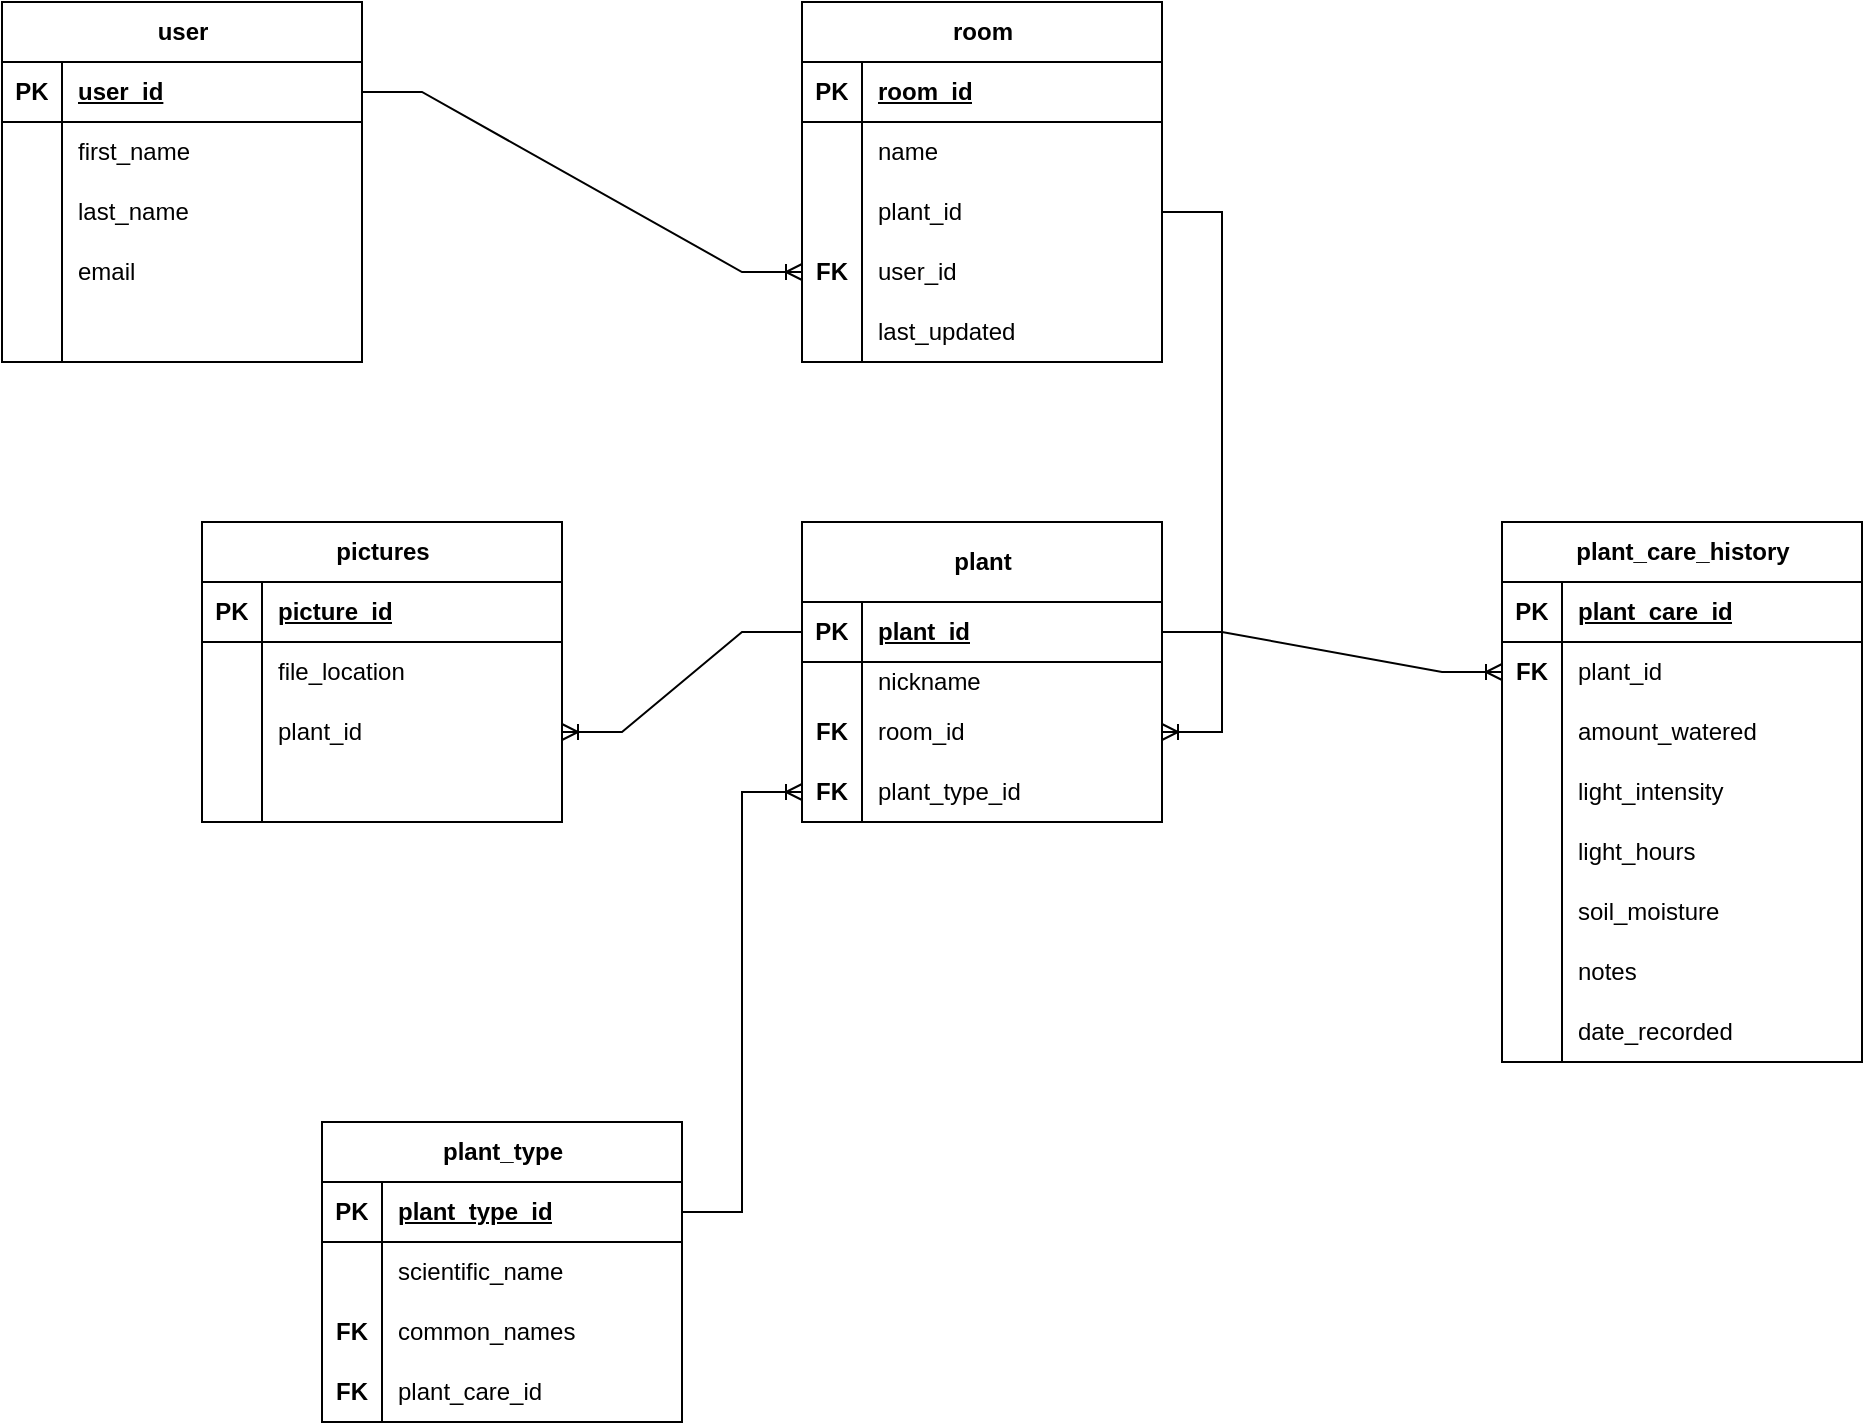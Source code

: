 <mxfile>
    <diagram id="R2lEEEUBdFMjLlhIrx00" name="Page-1">
        <mxGraphModel dx="550" dy="424" grid="1" gridSize="10" guides="0" tooltips="1" connect="1" arrows="1" fold="1" page="1" pageScale="1" pageWidth="850" pageHeight="1100" math="0" shadow="0" extFonts="Permanent Marker^https://fonts.googleapis.com/css?family=Permanent+Marker">
            <root>
                <mxCell id="0"/>
                <mxCell id="1" parent="0"/>
                <mxCell id="sTOtRv44NpYPgQ1hAc5k-1" value="user" style="shape=table;startSize=30;container=1;collapsible=1;childLayout=tableLayout;fixedRows=1;rowLines=0;fontStyle=1;align=center;resizeLast=1;html=1;" parent="1" vertex="1">
                    <mxGeometry x="120" y="10" width="180" height="180" as="geometry"/>
                </mxCell>
                <mxCell id="sTOtRv44NpYPgQ1hAc5k-2" value="" style="shape=tableRow;horizontal=0;startSize=0;swimlaneHead=0;swimlaneBody=0;fillColor=none;collapsible=0;dropTarget=0;points=[[0,0.5],[1,0.5]];portConstraint=eastwest;top=0;left=0;right=0;bottom=1;" parent="sTOtRv44NpYPgQ1hAc5k-1" vertex="1">
                    <mxGeometry y="30" width="180" height="30" as="geometry"/>
                </mxCell>
                <mxCell id="sTOtRv44NpYPgQ1hAc5k-3" value="PK" style="shape=partialRectangle;connectable=0;fillColor=none;top=0;left=0;bottom=0;right=0;fontStyle=1;overflow=hidden;whiteSpace=wrap;html=1;" parent="sTOtRv44NpYPgQ1hAc5k-2" vertex="1">
                    <mxGeometry width="30" height="30" as="geometry">
                        <mxRectangle width="30" height="30" as="alternateBounds"/>
                    </mxGeometry>
                </mxCell>
                <mxCell id="sTOtRv44NpYPgQ1hAc5k-4" value="user_id" style="shape=partialRectangle;connectable=0;fillColor=none;top=0;left=0;bottom=0;right=0;align=left;spacingLeft=6;fontStyle=5;overflow=hidden;whiteSpace=wrap;html=1;" parent="sTOtRv44NpYPgQ1hAc5k-2" vertex="1">
                    <mxGeometry x="30" width="150" height="30" as="geometry">
                        <mxRectangle width="150" height="30" as="alternateBounds"/>
                    </mxGeometry>
                </mxCell>
                <mxCell id="sTOtRv44NpYPgQ1hAc5k-5" value="" style="shape=tableRow;horizontal=0;startSize=0;swimlaneHead=0;swimlaneBody=0;fillColor=none;collapsible=0;dropTarget=0;points=[[0,0.5],[1,0.5]];portConstraint=eastwest;top=0;left=0;right=0;bottom=0;" parent="sTOtRv44NpYPgQ1hAc5k-1" vertex="1">
                    <mxGeometry y="60" width="180" height="30" as="geometry"/>
                </mxCell>
                <mxCell id="sTOtRv44NpYPgQ1hAc5k-6" value="" style="shape=partialRectangle;connectable=0;fillColor=none;top=0;left=0;bottom=0;right=0;editable=1;overflow=hidden;whiteSpace=wrap;html=1;" parent="sTOtRv44NpYPgQ1hAc5k-5" vertex="1">
                    <mxGeometry width="30" height="30" as="geometry">
                        <mxRectangle width="30" height="30" as="alternateBounds"/>
                    </mxGeometry>
                </mxCell>
                <mxCell id="sTOtRv44NpYPgQ1hAc5k-7" value="first_name" style="shape=partialRectangle;connectable=0;fillColor=none;top=0;left=0;bottom=0;right=0;align=left;spacingLeft=6;overflow=hidden;whiteSpace=wrap;html=1;" parent="sTOtRv44NpYPgQ1hAc5k-5" vertex="1">
                    <mxGeometry x="30" width="150" height="30" as="geometry">
                        <mxRectangle width="150" height="30" as="alternateBounds"/>
                    </mxGeometry>
                </mxCell>
                <mxCell id="sTOtRv44NpYPgQ1hAc5k-8" value="" style="shape=tableRow;horizontal=0;startSize=0;swimlaneHead=0;swimlaneBody=0;fillColor=none;collapsible=0;dropTarget=0;points=[[0,0.5],[1,0.5]];portConstraint=eastwest;top=0;left=0;right=0;bottom=0;" parent="sTOtRv44NpYPgQ1hAc5k-1" vertex="1">
                    <mxGeometry y="90" width="180" height="30" as="geometry"/>
                </mxCell>
                <mxCell id="sTOtRv44NpYPgQ1hAc5k-9" value="" style="shape=partialRectangle;connectable=0;fillColor=none;top=0;left=0;bottom=0;right=0;editable=1;overflow=hidden;whiteSpace=wrap;html=1;" parent="sTOtRv44NpYPgQ1hAc5k-8" vertex="1">
                    <mxGeometry width="30" height="30" as="geometry">
                        <mxRectangle width="30" height="30" as="alternateBounds"/>
                    </mxGeometry>
                </mxCell>
                <mxCell id="sTOtRv44NpYPgQ1hAc5k-10" value="last_name" style="shape=partialRectangle;connectable=0;fillColor=none;top=0;left=0;bottom=0;right=0;align=left;spacingLeft=6;overflow=hidden;whiteSpace=wrap;html=1;" parent="sTOtRv44NpYPgQ1hAc5k-8" vertex="1">
                    <mxGeometry x="30" width="150" height="30" as="geometry">
                        <mxRectangle width="150" height="30" as="alternateBounds"/>
                    </mxGeometry>
                </mxCell>
                <mxCell id="sTOtRv44NpYPgQ1hAc5k-11" value="" style="shape=tableRow;horizontal=0;startSize=0;swimlaneHead=0;swimlaneBody=0;fillColor=none;collapsible=0;dropTarget=0;points=[[0,0.5],[1,0.5]];portConstraint=eastwest;top=0;left=0;right=0;bottom=0;" parent="sTOtRv44NpYPgQ1hAc5k-1" vertex="1">
                    <mxGeometry y="120" width="180" height="30" as="geometry"/>
                </mxCell>
                <mxCell id="sTOtRv44NpYPgQ1hAc5k-12" value="" style="shape=partialRectangle;connectable=0;fillColor=none;top=0;left=0;bottom=0;right=0;editable=1;overflow=hidden;whiteSpace=wrap;html=1;" parent="sTOtRv44NpYPgQ1hAc5k-11" vertex="1">
                    <mxGeometry width="30" height="30" as="geometry">
                        <mxRectangle width="30" height="30" as="alternateBounds"/>
                    </mxGeometry>
                </mxCell>
                <mxCell id="sTOtRv44NpYPgQ1hAc5k-13" value="email" style="shape=partialRectangle;connectable=0;fillColor=none;top=0;left=0;bottom=0;right=0;align=left;spacingLeft=6;overflow=hidden;whiteSpace=wrap;html=1;" parent="sTOtRv44NpYPgQ1hAc5k-11" vertex="1">
                    <mxGeometry x="30" width="150" height="30" as="geometry">
                        <mxRectangle width="150" height="30" as="alternateBounds"/>
                    </mxGeometry>
                </mxCell>
                <mxCell id="sTOtRv44NpYPgQ1hAc5k-69" value="" style="shape=tableRow;horizontal=0;startSize=0;swimlaneHead=0;swimlaneBody=0;fillColor=none;collapsible=0;dropTarget=0;points=[[0,0.5],[1,0.5]];portConstraint=eastwest;top=0;left=0;right=0;bottom=0;" parent="sTOtRv44NpYPgQ1hAc5k-1" vertex="1">
                    <mxGeometry y="150" width="180" height="30" as="geometry"/>
                </mxCell>
                <mxCell id="sTOtRv44NpYPgQ1hAc5k-70" value="" style="shape=partialRectangle;connectable=0;fillColor=none;top=0;left=0;bottom=0;right=0;editable=1;overflow=hidden;whiteSpace=wrap;html=1;" parent="sTOtRv44NpYPgQ1hAc5k-69" vertex="1">
                    <mxGeometry width="30" height="30" as="geometry">
                        <mxRectangle width="30" height="30" as="alternateBounds"/>
                    </mxGeometry>
                </mxCell>
                <mxCell id="sTOtRv44NpYPgQ1hAc5k-71" value="" style="shape=partialRectangle;connectable=0;fillColor=none;top=0;left=0;bottom=0;right=0;align=left;spacingLeft=6;overflow=hidden;whiteSpace=wrap;html=1;" parent="sTOtRv44NpYPgQ1hAc5k-69" vertex="1">
                    <mxGeometry x="30" width="150" height="30" as="geometry">
                        <mxRectangle width="150" height="30" as="alternateBounds"/>
                    </mxGeometry>
                </mxCell>
                <mxCell id="sTOtRv44NpYPgQ1hAc5k-14" value="plant" style="shape=table;startSize=40;container=1;collapsible=1;childLayout=tableLayout;fixedRows=1;rowLines=0;fontStyle=1;align=center;resizeLast=1;html=1;" parent="1" vertex="1">
                    <mxGeometry x="520" y="270" width="180" height="150" as="geometry"/>
                </mxCell>
                <mxCell id="sTOtRv44NpYPgQ1hAc5k-15" value="" style="shape=tableRow;horizontal=0;startSize=0;swimlaneHead=0;swimlaneBody=0;fillColor=none;collapsible=0;dropTarget=0;points=[[0,0.5],[1,0.5]];portConstraint=eastwest;top=0;left=0;right=0;bottom=1;" parent="sTOtRv44NpYPgQ1hAc5k-14" vertex="1">
                    <mxGeometry y="40" width="180" height="30" as="geometry"/>
                </mxCell>
                <mxCell id="sTOtRv44NpYPgQ1hAc5k-16" value="PK" style="shape=partialRectangle;connectable=0;fillColor=none;top=0;left=0;bottom=0;right=0;fontStyle=1;overflow=hidden;whiteSpace=wrap;html=1;" parent="sTOtRv44NpYPgQ1hAc5k-15" vertex="1">
                    <mxGeometry width="30" height="30" as="geometry">
                        <mxRectangle width="30" height="30" as="alternateBounds"/>
                    </mxGeometry>
                </mxCell>
                <mxCell id="sTOtRv44NpYPgQ1hAc5k-17" value="plant_id" style="shape=partialRectangle;connectable=0;fillColor=none;top=0;left=0;bottom=0;right=0;align=left;spacingLeft=6;fontStyle=5;overflow=hidden;whiteSpace=wrap;html=1;" parent="sTOtRv44NpYPgQ1hAc5k-15" vertex="1">
                    <mxGeometry x="30" width="150" height="30" as="geometry">
                        <mxRectangle width="150" height="30" as="alternateBounds"/>
                    </mxGeometry>
                </mxCell>
                <mxCell id="sTOtRv44NpYPgQ1hAc5k-18" value="" style="shape=tableRow;horizontal=0;startSize=0;swimlaneHead=0;swimlaneBody=0;fillColor=none;collapsible=0;dropTarget=0;points=[[0,0.5],[1,0.5]];portConstraint=eastwest;top=0;left=0;right=0;bottom=0;" parent="sTOtRv44NpYPgQ1hAc5k-14" vertex="1">
                    <mxGeometry y="70" width="180" height="20" as="geometry"/>
                </mxCell>
                <mxCell id="sTOtRv44NpYPgQ1hAc5k-19" value="" style="shape=partialRectangle;connectable=0;fillColor=none;top=0;left=0;bottom=0;right=0;editable=1;overflow=hidden;whiteSpace=wrap;html=1;" parent="sTOtRv44NpYPgQ1hAc5k-18" vertex="1">
                    <mxGeometry width="30" height="20" as="geometry">
                        <mxRectangle width="30" height="20" as="alternateBounds"/>
                    </mxGeometry>
                </mxCell>
                <mxCell id="sTOtRv44NpYPgQ1hAc5k-20" value="nickname" style="shape=partialRectangle;connectable=0;fillColor=none;top=0;left=0;bottom=0;right=0;align=left;spacingLeft=6;overflow=hidden;whiteSpace=wrap;html=1;" parent="sTOtRv44NpYPgQ1hAc5k-18" vertex="1">
                    <mxGeometry x="30" width="150" height="20" as="geometry">
                        <mxRectangle width="150" height="20" as="alternateBounds"/>
                    </mxGeometry>
                </mxCell>
                <mxCell id="sTOtRv44NpYPgQ1hAc5k-24" value="" style="shape=tableRow;horizontal=0;startSize=0;swimlaneHead=0;swimlaneBody=0;fillColor=none;collapsible=0;dropTarget=0;points=[[0,0.5],[1,0.5]];portConstraint=eastwest;top=0;left=0;right=0;bottom=0;" parent="sTOtRv44NpYPgQ1hAc5k-14" vertex="1">
                    <mxGeometry y="90" width="180" height="30" as="geometry"/>
                </mxCell>
                <mxCell id="sTOtRv44NpYPgQ1hAc5k-25" value="&lt;b&gt;FK&lt;/b&gt;" style="shape=partialRectangle;connectable=0;fillColor=none;top=0;left=0;bottom=0;right=0;editable=1;overflow=hidden;whiteSpace=wrap;html=1;" parent="sTOtRv44NpYPgQ1hAc5k-24" vertex="1">
                    <mxGeometry width="30" height="30" as="geometry">
                        <mxRectangle width="30" height="30" as="alternateBounds"/>
                    </mxGeometry>
                </mxCell>
                <mxCell id="sTOtRv44NpYPgQ1hAc5k-26" value="room_id" style="shape=partialRectangle;connectable=0;fillColor=none;top=0;left=0;bottom=0;right=0;align=left;spacingLeft=6;overflow=hidden;whiteSpace=wrap;html=1;" parent="sTOtRv44NpYPgQ1hAc5k-24" vertex="1">
                    <mxGeometry x="30" width="150" height="30" as="geometry">
                        <mxRectangle width="150" height="30" as="alternateBounds"/>
                    </mxGeometry>
                </mxCell>
                <mxCell id="sTOtRv44NpYPgQ1hAc5k-40" value="" style="shape=tableRow;horizontal=0;startSize=0;swimlaneHead=0;swimlaneBody=0;fillColor=none;collapsible=0;dropTarget=0;points=[[0,0.5],[1,0.5]];portConstraint=eastwest;top=0;left=0;right=0;bottom=0;" parent="sTOtRv44NpYPgQ1hAc5k-14" vertex="1">
                    <mxGeometry y="120" width="180" height="30" as="geometry"/>
                </mxCell>
                <mxCell id="sTOtRv44NpYPgQ1hAc5k-41" value="&lt;b&gt;FK&lt;/b&gt;" style="shape=partialRectangle;connectable=0;fillColor=none;top=0;left=0;bottom=0;right=0;editable=1;overflow=hidden;whiteSpace=wrap;html=1;" parent="sTOtRv44NpYPgQ1hAc5k-40" vertex="1">
                    <mxGeometry width="30" height="30" as="geometry">
                        <mxRectangle width="30" height="30" as="alternateBounds"/>
                    </mxGeometry>
                </mxCell>
                <mxCell id="sTOtRv44NpYPgQ1hAc5k-42" value="plant_type_id" style="shape=partialRectangle;connectable=0;fillColor=none;top=0;left=0;bottom=0;right=0;align=left;spacingLeft=6;overflow=hidden;whiteSpace=wrap;html=1;" parent="sTOtRv44NpYPgQ1hAc5k-40" vertex="1">
                    <mxGeometry x="30" width="150" height="30" as="geometry">
                        <mxRectangle width="150" height="30" as="alternateBounds"/>
                    </mxGeometry>
                </mxCell>
                <mxCell id="sTOtRv44NpYPgQ1hAc5k-27" value="plant_type" style="shape=table;startSize=30;container=1;collapsible=1;childLayout=tableLayout;fixedRows=1;rowLines=0;fontStyle=1;align=center;resizeLast=1;html=1;" parent="1" vertex="1">
                    <mxGeometry x="280" y="570" width="180" height="150" as="geometry"/>
                </mxCell>
                <mxCell id="sTOtRv44NpYPgQ1hAc5k-28" value="" style="shape=tableRow;horizontal=0;startSize=0;swimlaneHead=0;swimlaneBody=0;fillColor=none;collapsible=0;dropTarget=0;points=[[0,0.5],[1,0.5]];portConstraint=eastwest;top=0;left=0;right=0;bottom=1;" parent="sTOtRv44NpYPgQ1hAc5k-27" vertex="1">
                    <mxGeometry y="30" width="180" height="30" as="geometry"/>
                </mxCell>
                <mxCell id="sTOtRv44NpYPgQ1hAc5k-29" value="PK" style="shape=partialRectangle;connectable=0;fillColor=none;top=0;left=0;bottom=0;right=0;fontStyle=1;overflow=hidden;whiteSpace=wrap;html=1;" parent="sTOtRv44NpYPgQ1hAc5k-28" vertex="1">
                    <mxGeometry width="30" height="30" as="geometry">
                        <mxRectangle width="30" height="30" as="alternateBounds"/>
                    </mxGeometry>
                </mxCell>
                <mxCell id="sTOtRv44NpYPgQ1hAc5k-30" value="plant_type_id" style="shape=partialRectangle;connectable=0;fillColor=none;top=0;left=0;bottom=0;right=0;align=left;spacingLeft=6;fontStyle=5;overflow=hidden;whiteSpace=wrap;html=1;" parent="sTOtRv44NpYPgQ1hAc5k-28" vertex="1">
                    <mxGeometry x="30" width="150" height="30" as="geometry">
                        <mxRectangle width="150" height="30" as="alternateBounds"/>
                    </mxGeometry>
                </mxCell>
                <mxCell id="sTOtRv44NpYPgQ1hAc5k-31" value="" style="shape=tableRow;horizontal=0;startSize=0;swimlaneHead=0;swimlaneBody=0;fillColor=none;collapsible=0;dropTarget=0;points=[[0,0.5],[1,0.5]];portConstraint=eastwest;top=0;left=0;right=0;bottom=0;" parent="sTOtRv44NpYPgQ1hAc5k-27" vertex="1">
                    <mxGeometry y="60" width="180" height="30" as="geometry"/>
                </mxCell>
                <mxCell id="sTOtRv44NpYPgQ1hAc5k-32" value="" style="shape=partialRectangle;connectable=0;fillColor=none;top=0;left=0;bottom=0;right=0;editable=1;overflow=hidden;whiteSpace=wrap;html=1;" parent="sTOtRv44NpYPgQ1hAc5k-31" vertex="1">
                    <mxGeometry width="30" height="30" as="geometry">
                        <mxRectangle width="30" height="30" as="alternateBounds"/>
                    </mxGeometry>
                </mxCell>
                <mxCell id="sTOtRv44NpYPgQ1hAc5k-33" value="scientific_name" style="shape=partialRectangle;connectable=0;fillColor=none;top=0;left=0;bottom=0;right=0;align=left;spacingLeft=6;overflow=hidden;whiteSpace=wrap;html=1;" parent="sTOtRv44NpYPgQ1hAc5k-31" vertex="1">
                    <mxGeometry x="30" width="150" height="30" as="geometry">
                        <mxRectangle width="150" height="30" as="alternateBounds"/>
                    </mxGeometry>
                </mxCell>
                <mxCell id="sTOtRv44NpYPgQ1hAc5k-34" value="" style="shape=tableRow;horizontal=0;startSize=0;swimlaneHead=0;swimlaneBody=0;fillColor=none;collapsible=0;dropTarget=0;points=[[0,0.5],[1,0.5]];portConstraint=eastwest;top=0;left=0;right=0;bottom=0;" parent="sTOtRv44NpYPgQ1hAc5k-27" vertex="1">
                    <mxGeometry y="90" width="180" height="30" as="geometry"/>
                </mxCell>
                <mxCell id="sTOtRv44NpYPgQ1hAc5k-35" value="&lt;b&gt;FK&lt;/b&gt;" style="shape=partialRectangle;connectable=0;fillColor=none;top=0;left=0;bottom=0;right=0;editable=1;overflow=hidden;whiteSpace=wrap;html=1;" parent="sTOtRv44NpYPgQ1hAc5k-34" vertex="1">
                    <mxGeometry width="30" height="30" as="geometry">
                        <mxRectangle width="30" height="30" as="alternateBounds"/>
                    </mxGeometry>
                </mxCell>
                <mxCell id="sTOtRv44NpYPgQ1hAc5k-36" value="common_names" style="shape=partialRectangle;connectable=0;fillColor=none;top=0;left=0;bottom=0;right=0;align=left;spacingLeft=6;overflow=hidden;whiteSpace=wrap;html=1;" parent="sTOtRv44NpYPgQ1hAc5k-34" vertex="1">
                    <mxGeometry x="30" width="150" height="30" as="geometry">
                        <mxRectangle width="150" height="30" as="alternateBounds"/>
                    </mxGeometry>
                </mxCell>
                <mxCell id="sTOtRv44NpYPgQ1hAc5k-92" value="" style="shape=tableRow;horizontal=0;startSize=0;swimlaneHead=0;swimlaneBody=0;fillColor=none;collapsible=0;dropTarget=0;points=[[0,0.5],[1,0.5]];portConstraint=eastwest;top=0;left=0;right=0;bottom=0;" parent="sTOtRv44NpYPgQ1hAc5k-27" vertex="1">
                    <mxGeometry y="120" width="180" height="30" as="geometry"/>
                </mxCell>
                <mxCell id="sTOtRv44NpYPgQ1hAc5k-93" value="&lt;b&gt;FK&lt;/b&gt;" style="shape=partialRectangle;connectable=0;fillColor=none;top=0;left=0;bottom=0;right=0;editable=1;overflow=hidden;whiteSpace=wrap;html=1;" parent="sTOtRv44NpYPgQ1hAc5k-92" vertex="1">
                    <mxGeometry width="30" height="30" as="geometry">
                        <mxRectangle width="30" height="30" as="alternateBounds"/>
                    </mxGeometry>
                </mxCell>
                <mxCell id="sTOtRv44NpYPgQ1hAc5k-94" value="plant_care_id" style="shape=partialRectangle;connectable=0;fillColor=none;top=0;left=0;bottom=0;right=0;align=left;spacingLeft=6;overflow=hidden;whiteSpace=wrap;html=1;" parent="sTOtRv44NpYPgQ1hAc5k-92" vertex="1">
                    <mxGeometry x="30" width="150" height="30" as="geometry">
                        <mxRectangle width="150" height="30" as="alternateBounds"/>
                    </mxGeometry>
                </mxCell>
                <mxCell id="sTOtRv44NpYPgQ1hAc5k-72" value="room" style="shape=table;startSize=30;container=1;collapsible=1;childLayout=tableLayout;fixedRows=1;rowLines=0;fontStyle=1;align=center;resizeLast=1;html=1;" parent="1" vertex="1">
                    <mxGeometry x="520" y="10" width="180" height="180" as="geometry"/>
                </mxCell>
                <mxCell id="sTOtRv44NpYPgQ1hAc5k-73" value="" style="shape=tableRow;horizontal=0;startSize=0;swimlaneHead=0;swimlaneBody=0;fillColor=none;collapsible=0;dropTarget=0;points=[[0,0.5],[1,0.5]];portConstraint=eastwest;top=0;left=0;right=0;bottom=1;" parent="sTOtRv44NpYPgQ1hAc5k-72" vertex="1">
                    <mxGeometry y="30" width="180" height="30" as="geometry"/>
                </mxCell>
                <mxCell id="sTOtRv44NpYPgQ1hAc5k-74" value="PK" style="shape=partialRectangle;connectable=0;fillColor=none;top=0;left=0;bottom=0;right=0;fontStyle=1;overflow=hidden;whiteSpace=wrap;html=1;" parent="sTOtRv44NpYPgQ1hAc5k-73" vertex="1">
                    <mxGeometry width="30" height="30" as="geometry">
                        <mxRectangle width="30" height="30" as="alternateBounds"/>
                    </mxGeometry>
                </mxCell>
                <mxCell id="sTOtRv44NpYPgQ1hAc5k-75" value="room_id" style="shape=partialRectangle;connectable=0;fillColor=none;top=0;left=0;bottom=0;right=0;align=left;spacingLeft=6;fontStyle=5;overflow=hidden;whiteSpace=wrap;html=1;" parent="sTOtRv44NpYPgQ1hAc5k-73" vertex="1">
                    <mxGeometry x="30" width="150" height="30" as="geometry">
                        <mxRectangle width="150" height="30" as="alternateBounds"/>
                    </mxGeometry>
                </mxCell>
                <mxCell id="sTOtRv44NpYPgQ1hAc5k-76" value="" style="shape=tableRow;horizontal=0;startSize=0;swimlaneHead=0;swimlaneBody=0;fillColor=none;collapsible=0;dropTarget=0;points=[[0,0.5],[1,0.5]];portConstraint=eastwest;top=0;left=0;right=0;bottom=0;" parent="sTOtRv44NpYPgQ1hAc5k-72" vertex="1">
                    <mxGeometry y="60" width="180" height="30" as="geometry"/>
                </mxCell>
                <mxCell id="sTOtRv44NpYPgQ1hAc5k-77" value="" style="shape=partialRectangle;connectable=0;fillColor=none;top=0;left=0;bottom=0;right=0;editable=1;overflow=hidden;whiteSpace=wrap;html=1;" parent="sTOtRv44NpYPgQ1hAc5k-76" vertex="1">
                    <mxGeometry width="30" height="30" as="geometry">
                        <mxRectangle width="30" height="30" as="alternateBounds"/>
                    </mxGeometry>
                </mxCell>
                <mxCell id="sTOtRv44NpYPgQ1hAc5k-78" value="name" style="shape=partialRectangle;connectable=0;fillColor=none;top=0;left=0;bottom=0;right=0;align=left;spacingLeft=6;overflow=hidden;whiteSpace=wrap;html=1;" parent="sTOtRv44NpYPgQ1hAc5k-76" vertex="1">
                    <mxGeometry x="30" width="150" height="30" as="geometry">
                        <mxRectangle width="150" height="30" as="alternateBounds"/>
                    </mxGeometry>
                </mxCell>
                <mxCell id="sTOtRv44NpYPgQ1hAc5k-82" value="" style="shape=tableRow;horizontal=0;startSize=0;swimlaneHead=0;swimlaneBody=0;fillColor=none;collapsible=0;dropTarget=0;points=[[0,0.5],[1,0.5]];portConstraint=eastwest;top=0;left=0;right=0;bottom=0;" parent="sTOtRv44NpYPgQ1hAc5k-72" vertex="1">
                    <mxGeometry y="90" width="180" height="30" as="geometry"/>
                </mxCell>
                <mxCell id="sTOtRv44NpYPgQ1hAc5k-83" value="" style="shape=partialRectangle;connectable=0;fillColor=none;top=0;left=0;bottom=0;right=0;editable=1;overflow=hidden;whiteSpace=wrap;html=1;" parent="sTOtRv44NpYPgQ1hAc5k-82" vertex="1">
                    <mxGeometry width="30" height="30" as="geometry">
                        <mxRectangle width="30" height="30" as="alternateBounds"/>
                    </mxGeometry>
                </mxCell>
                <mxCell id="sTOtRv44NpYPgQ1hAc5k-84" value="plant_id" style="shape=partialRectangle;connectable=0;fillColor=none;top=0;left=0;bottom=0;right=0;align=left;spacingLeft=6;overflow=hidden;whiteSpace=wrap;html=1;" parent="sTOtRv44NpYPgQ1hAc5k-82" vertex="1">
                    <mxGeometry x="30" width="150" height="30" as="geometry">
                        <mxRectangle width="150" height="30" as="alternateBounds"/>
                    </mxGeometry>
                </mxCell>
                <mxCell id="sTOtRv44NpYPgQ1hAc5k-79" value="" style="shape=tableRow;horizontal=0;startSize=0;swimlaneHead=0;swimlaneBody=0;fillColor=none;collapsible=0;dropTarget=0;points=[[0,0.5],[1,0.5]];portConstraint=eastwest;top=0;left=0;right=0;bottom=0;" parent="sTOtRv44NpYPgQ1hAc5k-72" vertex="1">
                    <mxGeometry y="120" width="180" height="30" as="geometry"/>
                </mxCell>
                <mxCell id="sTOtRv44NpYPgQ1hAc5k-80" value="&lt;b&gt;FK&lt;/b&gt;" style="shape=partialRectangle;connectable=0;fillColor=none;top=0;left=0;bottom=0;right=0;editable=1;overflow=hidden;whiteSpace=wrap;html=1;" parent="sTOtRv44NpYPgQ1hAc5k-79" vertex="1">
                    <mxGeometry width="30" height="30" as="geometry">
                        <mxRectangle width="30" height="30" as="alternateBounds"/>
                    </mxGeometry>
                </mxCell>
                <mxCell id="sTOtRv44NpYPgQ1hAc5k-81" value="user_id" style="shape=partialRectangle;connectable=0;fillColor=none;top=0;left=0;bottom=0;right=0;align=left;spacingLeft=6;overflow=hidden;whiteSpace=wrap;html=1;" parent="sTOtRv44NpYPgQ1hAc5k-79" vertex="1">
                    <mxGeometry x="30" width="150" height="30" as="geometry">
                        <mxRectangle width="150" height="30" as="alternateBounds"/>
                    </mxGeometry>
                </mxCell>
                <mxCell id="sTOtRv44NpYPgQ1hAc5k-85" value="" style="shape=tableRow;horizontal=0;startSize=0;swimlaneHead=0;swimlaneBody=0;fillColor=none;collapsible=0;dropTarget=0;points=[[0,0.5],[1,0.5]];portConstraint=eastwest;top=0;left=0;right=0;bottom=0;" parent="sTOtRv44NpYPgQ1hAc5k-72" vertex="1">
                    <mxGeometry y="150" width="180" height="30" as="geometry"/>
                </mxCell>
                <mxCell id="sTOtRv44NpYPgQ1hAc5k-86" value="" style="shape=partialRectangle;connectable=0;fillColor=none;top=0;left=0;bottom=0;right=0;editable=1;overflow=hidden;whiteSpace=wrap;html=1;" parent="sTOtRv44NpYPgQ1hAc5k-85" vertex="1">
                    <mxGeometry width="30" height="30" as="geometry">
                        <mxRectangle width="30" height="30" as="alternateBounds"/>
                    </mxGeometry>
                </mxCell>
                <mxCell id="sTOtRv44NpYPgQ1hAc5k-87" value="last_updated" style="shape=partialRectangle;connectable=0;fillColor=none;top=0;left=0;bottom=0;right=0;align=left;spacingLeft=6;overflow=hidden;whiteSpace=wrap;html=1;" parent="sTOtRv44NpYPgQ1hAc5k-85" vertex="1">
                    <mxGeometry x="30" width="150" height="30" as="geometry">
                        <mxRectangle width="150" height="30" as="alternateBounds"/>
                    </mxGeometry>
                </mxCell>
                <mxCell id="sTOtRv44NpYPgQ1hAc5k-98" value="pictures" style="shape=table;startSize=30;container=1;collapsible=1;childLayout=tableLayout;fixedRows=1;rowLines=0;fontStyle=1;align=center;resizeLast=1;html=1;" parent="1" vertex="1">
                    <mxGeometry x="220" y="270" width="180" height="150" as="geometry"/>
                </mxCell>
                <mxCell id="sTOtRv44NpYPgQ1hAc5k-99" value="" style="shape=tableRow;horizontal=0;startSize=0;swimlaneHead=0;swimlaneBody=0;fillColor=none;collapsible=0;dropTarget=0;points=[[0,0.5],[1,0.5]];portConstraint=eastwest;top=0;left=0;right=0;bottom=1;" parent="sTOtRv44NpYPgQ1hAc5k-98" vertex="1">
                    <mxGeometry y="30" width="180" height="30" as="geometry"/>
                </mxCell>
                <mxCell id="sTOtRv44NpYPgQ1hAc5k-100" value="PK" style="shape=partialRectangle;connectable=0;fillColor=none;top=0;left=0;bottom=0;right=0;fontStyle=1;overflow=hidden;whiteSpace=wrap;html=1;" parent="sTOtRv44NpYPgQ1hAc5k-99" vertex="1">
                    <mxGeometry width="30" height="30" as="geometry">
                        <mxRectangle width="30" height="30" as="alternateBounds"/>
                    </mxGeometry>
                </mxCell>
                <mxCell id="sTOtRv44NpYPgQ1hAc5k-101" value="picture_id" style="shape=partialRectangle;connectable=0;fillColor=none;top=0;left=0;bottom=0;right=0;align=left;spacingLeft=6;fontStyle=5;overflow=hidden;whiteSpace=wrap;html=1;" parent="sTOtRv44NpYPgQ1hAc5k-99" vertex="1">
                    <mxGeometry x="30" width="150" height="30" as="geometry">
                        <mxRectangle width="150" height="30" as="alternateBounds"/>
                    </mxGeometry>
                </mxCell>
                <mxCell id="sTOtRv44NpYPgQ1hAc5k-102" value="" style="shape=tableRow;horizontal=0;startSize=0;swimlaneHead=0;swimlaneBody=0;fillColor=none;collapsible=0;dropTarget=0;points=[[0,0.5],[1,0.5]];portConstraint=eastwest;top=0;left=0;right=0;bottom=0;" parent="sTOtRv44NpYPgQ1hAc5k-98" vertex="1">
                    <mxGeometry y="60" width="180" height="30" as="geometry"/>
                </mxCell>
                <mxCell id="sTOtRv44NpYPgQ1hAc5k-103" value="" style="shape=partialRectangle;connectable=0;fillColor=none;top=0;left=0;bottom=0;right=0;editable=1;overflow=hidden;whiteSpace=wrap;html=1;" parent="sTOtRv44NpYPgQ1hAc5k-102" vertex="1">
                    <mxGeometry width="30" height="30" as="geometry">
                        <mxRectangle width="30" height="30" as="alternateBounds"/>
                    </mxGeometry>
                </mxCell>
                <mxCell id="sTOtRv44NpYPgQ1hAc5k-104" value="file_location" style="shape=partialRectangle;connectable=0;fillColor=none;top=0;left=0;bottom=0;right=0;align=left;spacingLeft=6;overflow=hidden;whiteSpace=wrap;html=1;" parent="sTOtRv44NpYPgQ1hAc5k-102" vertex="1">
                    <mxGeometry x="30" width="150" height="30" as="geometry">
                        <mxRectangle width="150" height="30" as="alternateBounds"/>
                    </mxGeometry>
                </mxCell>
                <mxCell id="sTOtRv44NpYPgQ1hAc5k-105" value="" style="shape=tableRow;horizontal=0;startSize=0;swimlaneHead=0;swimlaneBody=0;fillColor=none;collapsible=0;dropTarget=0;points=[[0,0.5],[1,0.5]];portConstraint=eastwest;top=0;left=0;right=0;bottom=0;" parent="sTOtRv44NpYPgQ1hAc5k-98" vertex="1">
                    <mxGeometry y="90" width="180" height="30" as="geometry"/>
                </mxCell>
                <mxCell id="sTOtRv44NpYPgQ1hAc5k-106" value="" style="shape=partialRectangle;connectable=0;fillColor=none;top=0;left=0;bottom=0;right=0;editable=1;overflow=hidden;whiteSpace=wrap;html=1;" parent="sTOtRv44NpYPgQ1hAc5k-105" vertex="1">
                    <mxGeometry width="30" height="30" as="geometry">
                        <mxRectangle width="30" height="30" as="alternateBounds"/>
                    </mxGeometry>
                </mxCell>
                <mxCell id="sTOtRv44NpYPgQ1hAc5k-107" value="plant_id" style="shape=partialRectangle;connectable=0;fillColor=none;top=0;left=0;bottom=0;right=0;align=left;spacingLeft=6;overflow=hidden;whiteSpace=wrap;html=1;" parent="sTOtRv44NpYPgQ1hAc5k-105" vertex="1">
                    <mxGeometry x="30" width="150" height="30" as="geometry">
                        <mxRectangle width="150" height="30" as="alternateBounds"/>
                    </mxGeometry>
                </mxCell>
                <mxCell id="sTOtRv44NpYPgQ1hAc5k-108" value="" style="shape=tableRow;horizontal=0;startSize=0;swimlaneHead=0;swimlaneBody=0;fillColor=none;collapsible=0;dropTarget=0;points=[[0,0.5],[1,0.5]];portConstraint=eastwest;top=0;left=0;right=0;bottom=0;" parent="sTOtRv44NpYPgQ1hAc5k-98" vertex="1">
                    <mxGeometry y="120" width="180" height="30" as="geometry"/>
                </mxCell>
                <mxCell id="sTOtRv44NpYPgQ1hAc5k-109" value="" style="shape=partialRectangle;connectable=0;fillColor=none;top=0;left=0;bottom=0;right=0;editable=1;overflow=hidden;whiteSpace=wrap;html=1;" parent="sTOtRv44NpYPgQ1hAc5k-108" vertex="1">
                    <mxGeometry width="30" height="30" as="geometry">
                        <mxRectangle width="30" height="30" as="alternateBounds"/>
                    </mxGeometry>
                </mxCell>
                <mxCell id="sTOtRv44NpYPgQ1hAc5k-110" value="" style="shape=partialRectangle;connectable=0;fillColor=none;top=0;left=0;bottom=0;right=0;align=left;spacingLeft=6;overflow=hidden;whiteSpace=wrap;html=1;" parent="sTOtRv44NpYPgQ1hAc5k-108" vertex="1">
                    <mxGeometry x="30" width="150" height="30" as="geometry">
                        <mxRectangle width="150" height="30" as="alternateBounds"/>
                    </mxGeometry>
                </mxCell>
                <mxCell id="sTOtRv44NpYPgQ1hAc5k-115" value="plant_care_history" style="shape=table;startSize=30;container=1;collapsible=1;childLayout=tableLayout;fixedRows=1;rowLines=0;fontStyle=1;align=center;resizeLast=1;html=1;" parent="1" vertex="1">
                    <mxGeometry x="870" y="270" width="180" height="270" as="geometry"/>
                </mxCell>
                <mxCell id="sTOtRv44NpYPgQ1hAc5k-116" value="" style="shape=tableRow;horizontal=0;startSize=0;swimlaneHead=0;swimlaneBody=0;fillColor=none;collapsible=0;dropTarget=0;points=[[0,0.5],[1,0.5]];portConstraint=eastwest;top=0;left=0;right=0;bottom=1;" parent="sTOtRv44NpYPgQ1hAc5k-115" vertex="1">
                    <mxGeometry y="30" width="180" height="30" as="geometry"/>
                </mxCell>
                <mxCell id="sTOtRv44NpYPgQ1hAc5k-117" value="PK" style="shape=partialRectangle;connectable=0;fillColor=none;top=0;left=0;bottom=0;right=0;fontStyle=1;overflow=hidden;whiteSpace=wrap;html=1;" parent="sTOtRv44NpYPgQ1hAc5k-116" vertex="1">
                    <mxGeometry width="30" height="30" as="geometry">
                        <mxRectangle width="30" height="30" as="alternateBounds"/>
                    </mxGeometry>
                </mxCell>
                <mxCell id="sTOtRv44NpYPgQ1hAc5k-118" value="plant_care_id" style="shape=partialRectangle;connectable=0;fillColor=none;top=0;left=0;bottom=0;right=0;align=left;spacingLeft=6;fontStyle=5;overflow=hidden;whiteSpace=wrap;html=1;" parent="sTOtRv44NpYPgQ1hAc5k-116" vertex="1">
                    <mxGeometry x="30" width="150" height="30" as="geometry">
                        <mxRectangle width="150" height="30" as="alternateBounds"/>
                    </mxGeometry>
                </mxCell>
                <mxCell id="sTOtRv44NpYPgQ1hAc5k-119" value="" style="shape=tableRow;horizontal=0;startSize=0;swimlaneHead=0;swimlaneBody=0;fillColor=none;collapsible=0;dropTarget=0;points=[[0,0.5],[1,0.5]];portConstraint=eastwest;top=0;left=0;right=0;bottom=0;" parent="sTOtRv44NpYPgQ1hAc5k-115" vertex="1">
                    <mxGeometry y="60" width="180" height="30" as="geometry"/>
                </mxCell>
                <mxCell id="sTOtRv44NpYPgQ1hAc5k-120" value="&lt;b&gt;FK&lt;/b&gt;" style="shape=partialRectangle;connectable=0;fillColor=none;top=0;left=0;bottom=0;right=0;editable=1;overflow=hidden;whiteSpace=wrap;html=1;" parent="sTOtRv44NpYPgQ1hAc5k-119" vertex="1">
                    <mxGeometry width="30" height="30" as="geometry">
                        <mxRectangle width="30" height="30" as="alternateBounds"/>
                    </mxGeometry>
                </mxCell>
                <mxCell id="sTOtRv44NpYPgQ1hAc5k-121" value="plant_id" style="shape=partialRectangle;connectable=0;fillColor=none;top=0;left=0;bottom=0;right=0;align=left;spacingLeft=6;overflow=hidden;whiteSpace=wrap;html=1;" parent="sTOtRv44NpYPgQ1hAc5k-119" vertex="1">
                    <mxGeometry x="30" width="150" height="30" as="geometry">
                        <mxRectangle width="150" height="30" as="alternateBounds"/>
                    </mxGeometry>
                </mxCell>
                <mxCell id="sTOtRv44NpYPgQ1hAc5k-122" value="" style="shape=tableRow;horizontal=0;startSize=0;swimlaneHead=0;swimlaneBody=0;fillColor=none;collapsible=0;dropTarget=0;points=[[0,0.5],[1,0.5]];portConstraint=eastwest;top=0;left=0;right=0;bottom=0;" parent="sTOtRv44NpYPgQ1hAc5k-115" vertex="1">
                    <mxGeometry y="90" width="180" height="30" as="geometry"/>
                </mxCell>
                <mxCell id="sTOtRv44NpYPgQ1hAc5k-123" value="" style="shape=partialRectangle;connectable=0;fillColor=none;top=0;left=0;bottom=0;right=0;editable=1;overflow=hidden;whiteSpace=wrap;html=1;" parent="sTOtRv44NpYPgQ1hAc5k-122" vertex="1">
                    <mxGeometry width="30" height="30" as="geometry">
                        <mxRectangle width="30" height="30" as="alternateBounds"/>
                    </mxGeometry>
                </mxCell>
                <mxCell id="sTOtRv44NpYPgQ1hAc5k-124" value="amount_watered" style="shape=partialRectangle;connectable=0;fillColor=none;top=0;left=0;bottom=0;right=0;align=left;spacingLeft=6;overflow=hidden;whiteSpace=wrap;html=1;" parent="sTOtRv44NpYPgQ1hAc5k-122" vertex="1">
                    <mxGeometry x="30" width="150" height="30" as="geometry">
                        <mxRectangle width="150" height="30" as="alternateBounds"/>
                    </mxGeometry>
                </mxCell>
                <mxCell id="sTOtRv44NpYPgQ1hAc5k-125" value="" style="shape=tableRow;horizontal=0;startSize=0;swimlaneHead=0;swimlaneBody=0;fillColor=none;collapsible=0;dropTarget=0;points=[[0,0.5],[1,0.5]];portConstraint=eastwest;top=0;left=0;right=0;bottom=0;" parent="sTOtRv44NpYPgQ1hAc5k-115" vertex="1">
                    <mxGeometry y="120" width="180" height="30" as="geometry"/>
                </mxCell>
                <mxCell id="sTOtRv44NpYPgQ1hAc5k-126" value="" style="shape=partialRectangle;connectable=0;fillColor=none;top=0;left=0;bottom=0;right=0;editable=1;overflow=hidden;whiteSpace=wrap;html=1;" parent="sTOtRv44NpYPgQ1hAc5k-125" vertex="1">
                    <mxGeometry width="30" height="30" as="geometry">
                        <mxRectangle width="30" height="30" as="alternateBounds"/>
                    </mxGeometry>
                </mxCell>
                <mxCell id="sTOtRv44NpYPgQ1hAc5k-127" value="light_intensity" style="shape=partialRectangle;connectable=0;fillColor=none;top=0;left=0;bottom=0;right=0;align=left;spacingLeft=6;overflow=hidden;whiteSpace=wrap;html=1;" parent="sTOtRv44NpYPgQ1hAc5k-125" vertex="1">
                    <mxGeometry x="30" width="150" height="30" as="geometry">
                        <mxRectangle width="150" height="30" as="alternateBounds"/>
                    </mxGeometry>
                </mxCell>
                <mxCell id="sTOtRv44NpYPgQ1hAc5k-128" value="" style="shape=tableRow;horizontal=0;startSize=0;swimlaneHead=0;swimlaneBody=0;fillColor=none;collapsible=0;dropTarget=0;points=[[0,0.5],[1,0.5]];portConstraint=eastwest;top=0;left=0;right=0;bottom=0;" parent="sTOtRv44NpYPgQ1hAc5k-115" vertex="1">
                    <mxGeometry y="150" width="180" height="30" as="geometry"/>
                </mxCell>
                <mxCell id="sTOtRv44NpYPgQ1hAc5k-129" value="" style="shape=partialRectangle;connectable=0;fillColor=none;top=0;left=0;bottom=0;right=0;editable=1;overflow=hidden;whiteSpace=wrap;html=1;" parent="sTOtRv44NpYPgQ1hAc5k-128" vertex="1">
                    <mxGeometry width="30" height="30" as="geometry">
                        <mxRectangle width="30" height="30" as="alternateBounds"/>
                    </mxGeometry>
                </mxCell>
                <mxCell id="sTOtRv44NpYPgQ1hAc5k-130" value="light_hours" style="shape=partialRectangle;connectable=0;fillColor=none;top=0;left=0;bottom=0;right=0;align=left;spacingLeft=6;overflow=hidden;whiteSpace=wrap;html=1;" parent="sTOtRv44NpYPgQ1hAc5k-128" vertex="1">
                    <mxGeometry x="30" width="150" height="30" as="geometry">
                        <mxRectangle width="150" height="30" as="alternateBounds"/>
                    </mxGeometry>
                </mxCell>
                <mxCell id="sTOtRv44NpYPgQ1hAc5k-176" value="" style="shape=tableRow;horizontal=0;startSize=0;swimlaneHead=0;swimlaneBody=0;fillColor=none;collapsible=0;dropTarget=0;points=[[0,0.5],[1,0.5]];portConstraint=eastwest;top=0;left=0;right=0;bottom=0;" parent="sTOtRv44NpYPgQ1hAc5k-115" vertex="1">
                    <mxGeometry y="180" width="180" height="30" as="geometry"/>
                </mxCell>
                <mxCell id="sTOtRv44NpYPgQ1hAc5k-177" value="" style="shape=partialRectangle;connectable=0;fillColor=none;top=0;left=0;bottom=0;right=0;editable=1;overflow=hidden;whiteSpace=wrap;html=1;" parent="sTOtRv44NpYPgQ1hAc5k-176" vertex="1">
                    <mxGeometry width="30" height="30" as="geometry">
                        <mxRectangle width="30" height="30" as="alternateBounds"/>
                    </mxGeometry>
                </mxCell>
                <mxCell id="sTOtRv44NpYPgQ1hAc5k-178" value="soil_moisture" style="shape=partialRectangle;connectable=0;fillColor=none;top=0;left=0;bottom=0;right=0;align=left;spacingLeft=6;overflow=hidden;whiteSpace=wrap;html=1;" parent="sTOtRv44NpYPgQ1hAc5k-176" vertex="1">
                    <mxGeometry x="30" width="150" height="30" as="geometry">
                        <mxRectangle width="150" height="30" as="alternateBounds"/>
                    </mxGeometry>
                </mxCell>
                <mxCell id="sTOtRv44NpYPgQ1hAc5k-200" value="" style="shape=tableRow;horizontal=0;startSize=0;swimlaneHead=0;swimlaneBody=0;fillColor=none;collapsible=0;dropTarget=0;points=[[0,0.5],[1,0.5]];portConstraint=eastwest;top=0;left=0;right=0;bottom=0;" parent="sTOtRv44NpYPgQ1hAc5k-115" vertex="1">
                    <mxGeometry y="210" width="180" height="30" as="geometry"/>
                </mxCell>
                <mxCell id="sTOtRv44NpYPgQ1hAc5k-201" value="" style="shape=partialRectangle;connectable=0;fillColor=none;top=0;left=0;bottom=0;right=0;editable=1;overflow=hidden;whiteSpace=wrap;html=1;" parent="sTOtRv44NpYPgQ1hAc5k-200" vertex="1">
                    <mxGeometry width="30" height="30" as="geometry">
                        <mxRectangle width="30" height="30" as="alternateBounds"/>
                    </mxGeometry>
                </mxCell>
                <mxCell id="sTOtRv44NpYPgQ1hAc5k-202" value="notes" style="shape=partialRectangle;connectable=0;fillColor=none;top=0;left=0;bottom=0;right=0;align=left;spacingLeft=6;overflow=hidden;whiteSpace=wrap;html=1;" parent="sTOtRv44NpYPgQ1hAc5k-200" vertex="1">
                    <mxGeometry x="30" width="150" height="30" as="geometry">
                        <mxRectangle width="150" height="30" as="alternateBounds"/>
                    </mxGeometry>
                </mxCell>
                <mxCell id="sTOtRv44NpYPgQ1hAc5k-203" value="" style="shape=tableRow;horizontal=0;startSize=0;swimlaneHead=0;swimlaneBody=0;fillColor=none;collapsible=0;dropTarget=0;points=[[0,0.5],[1,0.5]];portConstraint=eastwest;top=0;left=0;right=0;bottom=0;" parent="sTOtRv44NpYPgQ1hAc5k-115" vertex="1">
                    <mxGeometry y="240" width="180" height="30" as="geometry"/>
                </mxCell>
                <mxCell id="sTOtRv44NpYPgQ1hAc5k-204" value="" style="shape=partialRectangle;connectable=0;fillColor=none;top=0;left=0;bottom=0;right=0;editable=1;overflow=hidden;whiteSpace=wrap;html=1;" parent="sTOtRv44NpYPgQ1hAc5k-203" vertex="1">
                    <mxGeometry width="30" height="30" as="geometry">
                        <mxRectangle width="30" height="30" as="alternateBounds"/>
                    </mxGeometry>
                </mxCell>
                <mxCell id="sTOtRv44NpYPgQ1hAc5k-205" value="date_recorded" style="shape=partialRectangle;connectable=0;fillColor=none;top=0;left=0;bottom=0;right=0;align=left;spacingLeft=6;overflow=hidden;whiteSpace=wrap;html=1;" parent="sTOtRv44NpYPgQ1hAc5k-203" vertex="1">
                    <mxGeometry x="30" width="150" height="30" as="geometry">
                        <mxRectangle width="150" height="30" as="alternateBounds"/>
                    </mxGeometry>
                </mxCell>
                <mxCell id="sTOtRv44NpYPgQ1hAc5k-135" value="" style="edgeStyle=entityRelationEdgeStyle;fontSize=12;html=1;endArrow=ERoneToMany;rounded=0;entryX=0;entryY=0.5;entryDx=0;entryDy=0;exitX=1;exitY=0.5;exitDx=0;exitDy=0;" parent="1" source="sTOtRv44NpYPgQ1hAc5k-2" target="sTOtRv44NpYPgQ1hAc5k-79" edge="1">
                    <mxGeometry width="100" height="100" relative="1" as="geometry">
                        <mxPoint x="190" y="270" as="sourcePoint"/>
                        <mxPoint x="590" y="325" as="targetPoint"/>
                    </mxGeometry>
                </mxCell>
                <mxCell id="sTOtRv44NpYPgQ1hAc5k-139" value="" style="edgeStyle=entityRelationEdgeStyle;fontSize=12;html=1;endArrow=ERoneToMany;rounded=0;entryX=1;entryY=0.5;entryDx=0;entryDy=0;" parent="1" source="sTOtRv44NpYPgQ1hAc5k-82" target="sTOtRv44NpYPgQ1hAc5k-24" edge="1">
                    <mxGeometry width="100" height="100" relative="1" as="geometry">
                        <mxPoint x="480" y="40" as="sourcePoint"/>
                        <mxPoint x="780" y="360" as="targetPoint"/>
                        <Array as="points">
                            <mxPoint x="550" y="50"/>
                            <mxPoint x="450" y="150"/>
                            <mxPoint x="700" y="360"/>
                            <mxPoint x="440" y="220"/>
                            <mxPoint x="730" y="300"/>
                        </Array>
                    </mxGeometry>
                </mxCell>
                <mxCell id="sTOtRv44NpYPgQ1hAc5k-143" value="" style="edgeStyle=entityRelationEdgeStyle;fontSize=12;html=1;endArrow=ERoneToMany;rounded=0;entryX=0;entryY=0.5;entryDx=0;entryDy=0;exitX=1;exitY=0.5;exitDx=0;exitDy=0;" parent="1" source="sTOtRv44NpYPgQ1hAc5k-28" target="sTOtRv44NpYPgQ1hAc5k-40" edge="1">
                    <mxGeometry width="100" height="100" relative="1" as="geometry">
                        <mxPoint x="400" y="420" as="sourcePoint"/>
                        <mxPoint x="500" y="320" as="targetPoint"/>
                    </mxGeometry>
                </mxCell>
                <mxCell id="sTOtRv44NpYPgQ1hAc5k-166" value="" style="edgeStyle=entityRelationEdgeStyle;fontSize=12;html=1;endArrow=ERoneToMany;rounded=0;entryX=1;entryY=0.5;entryDx=0;entryDy=0;exitX=0;exitY=0.5;exitDx=0;exitDy=0;" parent="1" source="sTOtRv44NpYPgQ1hAc5k-15" target="sTOtRv44NpYPgQ1hAc5k-105" edge="1">
                    <mxGeometry width="100" height="100" relative="1" as="geometry">
                        <mxPoint x="430" y="410" as="sourcePoint"/>
                        <mxPoint x="530" y="310" as="targetPoint"/>
                    </mxGeometry>
                </mxCell>
                <mxCell id="sTOtRv44NpYPgQ1hAc5k-199" value="" style="edgeStyle=entityRelationEdgeStyle;fontSize=12;html=1;endArrow=ERoneToMany;rounded=0;exitX=1;exitY=0.5;exitDx=0;exitDy=0;entryX=0;entryY=0.5;entryDx=0;entryDy=0;" parent="1" source="sTOtRv44NpYPgQ1hAc5k-15" target="sTOtRv44NpYPgQ1hAc5k-119" edge="1">
                    <mxGeometry width="100" height="100" relative="1" as="geometry">
                        <mxPoint x="760" y="590" as="sourcePoint"/>
                        <mxPoint x="870" y="350" as="targetPoint"/>
                    </mxGeometry>
                </mxCell>
            </root>
        </mxGraphModel>
    </diagram>
</mxfile>